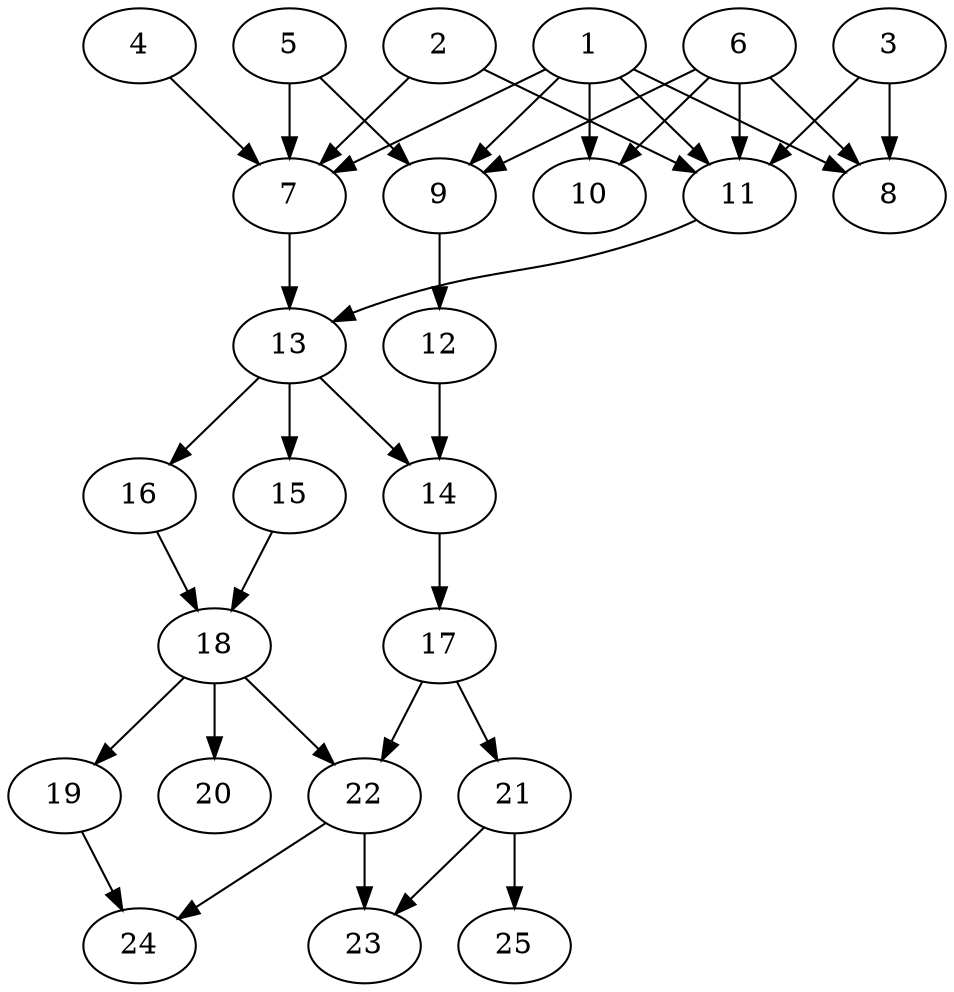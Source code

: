 // DAG (tier=2-normal, mode=data, n=25, ccr=0.415, fat=0.528, density=0.590, regular=0.449, jump=0.156, mindata=2097152, maxdata=16777216)
// DAG automatically generated by daggen at Sun Aug 24 16:33:33 2025
// /home/ermia/Project/Environments/daggen/bin/daggen --dot --ccr 0.415 --fat 0.528 --regular 0.449 --density 0.590 --jump 0.156 --mindata 2097152 --maxdata 16777216 -n 25 
digraph G {
  1 [size="57318098870247088", alpha="0.00", expect_size="28659049435123544"]
  1 -> 7 [size ="94422381363200"]
  1 -> 8 [size ="94422381363200"]
  1 -> 9 [size ="94422381363200"]
  1 -> 10 [size ="94422381363200"]
  1 -> 11 [size ="94422381363200"]
  2 [size="70021827404615656", alpha="0.17", expect_size="35010913702307828"]
  2 -> 7 [size ="94422381363200"]
  2 -> 11 [size ="94422381363200"]
  3 [size="43208724144221744", alpha="0.12", expect_size="21604362072110872"]
  3 -> 8 [size ="1771498050158592"]
  3 -> 11 [size ="1771498050158592"]
  4 [size="158502035866517504000", alpha="0.19", expect_size="79251017933258752000"]
  4 -> 7 [size ="234304097484800"]
  5 [size="861375492837068800", alpha="0.20", expect_size="430687746418534400"]
  5 -> 7 [size ="776157305765888"]
  5 -> 9 [size ="776157305765888"]
  6 [size="19516949869166316", alpha="0.08", expect_size="9758474934583158"]
  6 -> 8 [size ="434261668659200"]
  6 -> 9 [size ="434261668659200"]
  6 -> 10 [size ="434261668659200"]
  6 -> 11 [size ="434261668659200"]
  7 [size="384419286583839232", alpha="0.12", expect_size="192209643291919616"]
  7 -> 13 [size ="609790363435008"]
  8 [size="461847086922799808", alpha="0.05", expect_size="230923543461399904"]
  9 [size="61851778516789336", alpha="0.02", expect_size="30925889258394668"]
  9 -> 12 [size ="39065445466112"]
  10 [size="3450484328913785856", alpha="0.11", expect_size="1725242164456892928"]
  11 [size="666296637484418560", alpha="0.09", expect_size="333148318742209280"]
  11 -> 13 [size ="258296992759808"]
  12 [size="4686142473771692326912", alpha="0.11", expect_size="2343071236885846163456"]
  12 -> 14 [size ="2240269739098112"]
  13 [size="42073171823454384", alpha="0.06", expect_size="21036585911727192"]
  13 -> 14 [size ="1998495468748800"]
  13 -> 15 [size ="1998495468748800"]
  13 -> 16 [size ="1998495468748800"]
  14 [size="112831153109836192", alpha="0.07", expect_size="56415576554918096"]
  14 -> 17 [size ="1848880375267328"]
  15 [size="1220217703666089", alpha="0.05", expect_size="610108851833044"]
  15 -> 18 [size ="62886407831552"]
  16 [size="108390571383270928", alpha="0.02", expect_size="54195285691635464"]
  16 -> 18 [size ="105479330070528"]
  17 [size="3768028106356685312", alpha="0.10", expect_size="1884014053178342656"]
  17 -> 21 [size ="1552241521590272"]
  17 -> 22 [size ="1552241521590272"]
  18 [size="1102672460423433088", alpha="0.19", expect_size="551336230211716544"]
  18 -> 19 [size ="1289208329142272"]
  18 -> 20 [size ="1289208329142272"]
  18 -> 22 [size ="1289208329142272"]
  19 [size="28129966688305152000", alpha="0.01", expect_size="14064983344152576000"]
  19 -> 24 [size ="73995072307200"]
  20 [size="3286321027515800354816", alpha="0.16", expect_size="1643160513757900177408"]
  21 [size="56731694960496576", alpha="0.20", expect_size="28365847480248288"]
  21 -> 23 [size ="92128692666368"]
  21 -> 25 [size ="92128692666368"]
  22 [size="153905971697588896", alpha="0.02", expect_size="76952985848794448"]
  22 -> 23 [size ="69192460009472"]
  22 -> 24 [size ="69192460009472"]
  23 [size="2501999535487836160", alpha="0.02", expect_size="1250999767743918080"]
  24 [size="2160866613757126656", alpha="0.07", expect_size="1080433306878563328"]
  25 [size="1295200093934190592000", alpha="0.06", expect_size="647600046967095296000"]
}